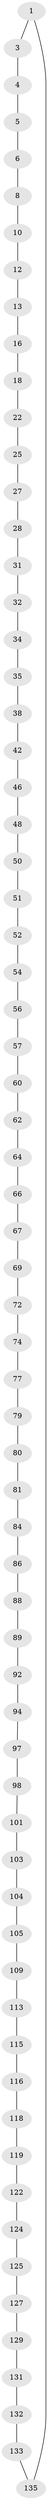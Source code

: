 // original degree distribution, {2: 1.0}
// Generated by graph-tools (version 1.1) at 2025/20/03/04/25 18:20:01]
// undirected, 68 vertices, 68 edges
graph export_dot {
graph [start="1"]
  node [color=gray90,style=filled];
  1 [super="+2"];
  3;
  4;
  5;
  6 [super="+7"];
  8 [super="+9"];
  10 [super="+11"];
  12;
  13 [super="+14"];
  16 [super="+17"];
  18 [super="+19"];
  22 [super="+23"];
  25 [super="+26"];
  27;
  28 [super="+29"];
  31;
  32 [super="+33"];
  34;
  35 [super="+36"];
  38 [super="+39"];
  42 [super="+43"];
  46 [super="+47"];
  48 [super="+49"];
  50;
  51;
  52 [super="+53"];
  54 [super="+55"];
  56;
  57 [super="+58"];
  60 [super="+61"];
  62 [super="+63"];
  64 [super="+65"];
  66;
  67 [super="+68"];
  69 [super="+70"];
  72 [super="+73"];
  74 [super="+75"];
  77 [super="+78"];
  79;
  80;
  81 [super="+82"];
  84 [super="+85"];
  86 [super="+87"];
  88;
  89 [super="+90"];
  92 [super="+93"];
  94 [super="+95"];
  97;
  98 [super="+99"];
  101 [super="+102"];
  103;
  104;
  105 [super="+106"];
  109 [super="+110"];
  113 [super="+114"];
  115;
  116 [super="+117"];
  118;
  119 [super="+120"];
  122 [super="+123"];
  124;
  125 [super="+126"];
  127 [super="+128"];
  129 [super="+130"];
  131;
  132;
  133 [super="+134"];
  135 [super="+136"];
  1 -- 3;
  1 -- 135;
  3 -- 4;
  4 -- 5;
  5 -- 6;
  6 -- 8;
  8 -- 10;
  10 -- 12;
  12 -- 13;
  13 -- 16;
  16 -- 18;
  18 -- 22;
  22 -- 25;
  25 -- 27;
  27 -- 28;
  28 -- 31;
  31 -- 32;
  32 -- 34;
  34 -- 35;
  35 -- 38;
  38 -- 42;
  42 -- 46;
  46 -- 48;
  48 -- 50;
  50 -- 51;
  51 -- 52;
  52 -- 54;
  54 -- 56;
  56 -- 57;
  57 -- 60;
  60 -- 62;
  62 -- 64;
  64 -- 66;
  66 -- 67;
  67 -- 69;
  69 -- 72;
  72 -- 74;
  74 -- 77;
  77 -- 79;
  79 -- 80;
  80 -- 81;
  81 -- 84;
  84 -- 86;
  86 -- 88;
  88 -- 89;
  89 -- 92;
  92 -- 94;
  94 -- 97;
  97 -- 98;
  98 -- 101;
  101 -- 103;
  103 -- 104;
  104 -- 105;
  105 -- 109;
  109 -- 113;
  113 -- 115;
  115 -- 116;
  116 -- 118;
  118 -- 119;
  119 -- 122;
  122 -- 124;
  124 -- 125;
  125 -- 127;
  127 -- 129;
  129 -- 131;
  131 -- 132;
  132 -- 133;
  133 -- 135;
}
